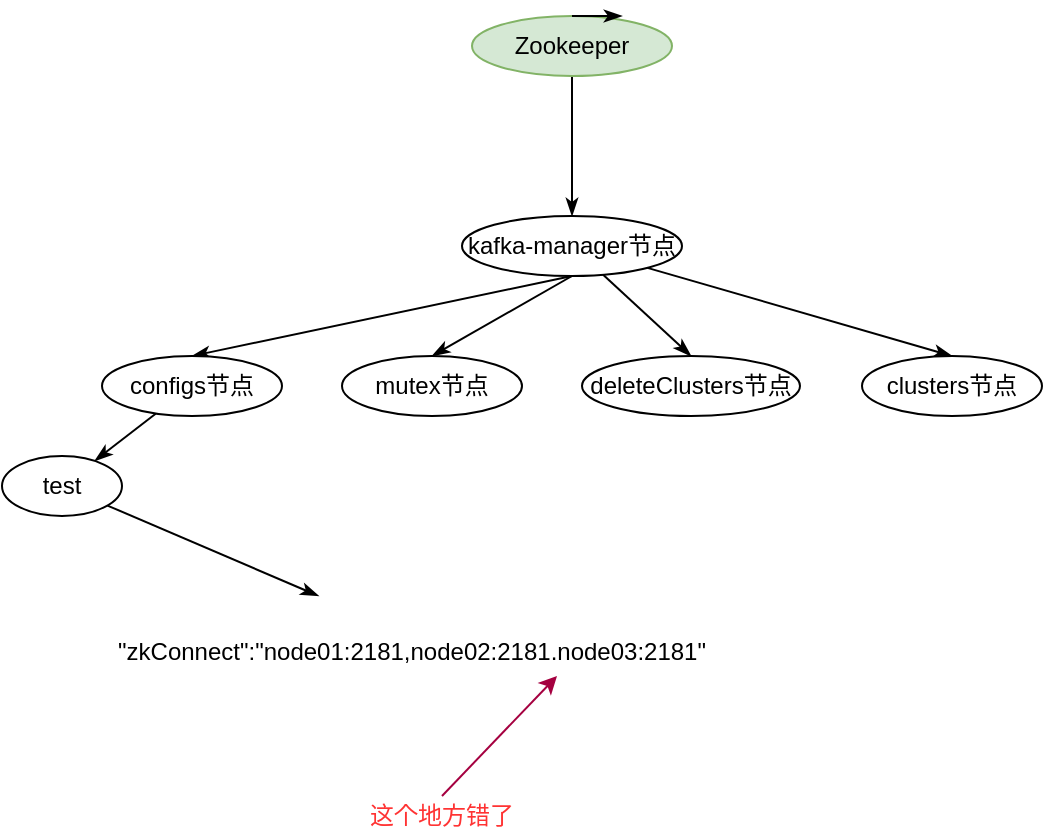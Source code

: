 <mxfile version="12.4.8" type="github"><diagram id="wyOtMFPjkyEU0XORdU0W" name="第 1 页"><mxGraphModel dx="1096" dy="679" grid="1" gridSize="10" guides="1" tooltips="1" connect="1" arrows="1" fold="1" page="1" pageScale="1" pageWidth="850" pageHeight="1100" math="0" shadow="0"><root><mxCell id="0"/><mxCell id="1" parent="0"/><mxCell id="fKUZz2CT9rWjogKdn2-M-4" style="rounded=1;orthogonalLoop=1;jettySize=auto;html=1;exitX=0.5;exitY=1;exitDx=0;exitDy=0;entryX=0.5;entryY=0;entryDx=0;entryDy=0;startArrow=none;startFill=0;endArrow=classicThin;endFill=1;" edge="1" parent="1" source="fKUZz2CT9rWjogKdn2-M-2" target="fKUZz2CT9rWjogKdn2-M-3"><mxGeometry relative="1" as="geometry"/></mxCell><mxCell id="fKUZz2CT9rWjogKdn2-M-2" value="Zookeeper" style="ellipse;whiteSpace=wrap;html=1;fillColor=#d5e8d4;strokeColor=#82b366;" vertex="1" parent="1"><mxGeometry x="425" y="60" width="100" height="30" as="geometry"/></mxCell><mxCell id="fKUZz2CT9rWjogKdn2-M-6" style="edgeStyle=none;rounded=1;orthogonalLoop=1;jettySize=auto;html=1;exitX=0.5;exitY=1;exitDx=0;exitDy=0;entryX=0.5;entryY=0;entryDx=0;entryDy=0;startArrow=none;startFill=0;endArrow=classicThin;endFill=1;" edge="1" parent="1" source="fKUZz2CT9rWjogKdn2-M-3" target="fKUZz2CT9rWjogKdn2-M-5"><mxGeometry relative="1" as="geometry"/></mxCell><mxCell id="fKUZz2CT9rWjogKdn2-M-16" style="edgeStyle=none;rounded=1;orthogonalLoop=1;jettySize=auto;html=1;exitX=0.5;exitY=1;exitDx=0;exitDy=0;entryX=0.5;entryY=0;entryDx=0;entryDy=0;startArrow=none;startFill=0;endArrow=classicThin;endFill=1;" edge="1" parent="1" source="fKUZz2CT9rWjogKdn2-M-3" target="fKUZz2CT9rWjogKdn2-M-10"><mxGeometry relative="1" as="geometry"/></mxCell><mxCell id="fKUZz2CT9rWjogKdn2-M-17" style="edgeStyle=none;rounded=1;orthogonalLoop=1;jettySize=auto;html=1;entryX=0.5;entryY=0;entryDx=0;entryDy=0;startArrow=none;startFill=0;endArrow=classicThin;endFill=1;" edge="1" parent="1" source="fKUZz2CT9rWjogKdn2-M-3" target="fKUZz2CT9rWjogKdn2-M-13"><mxGeometry relative="1" as="geometry"/></mxCell><mxCell id="fKUZz2CT9rWjogKdn2-M-18" style="edgeStyle=none;rounded=1;orthogonalLoop=1;jettySize=auto;html=1;entryX=0.5;entryY=0;entryDx=0;entryDy=0;startArrow=none;startFill=0;endArrow=classicThin;endFill=1;" edge="1" parent="1" source="fKUZz2CT9rWjogKdn2-M-3" target="fKUZz2CT9rWjogKdn2-M-14"><mxGeometry relative="1" as="geometry"/></mxCell><mxCell id="fKUZz2CT9rWjogKdn2-M-3" value="kafka-manager节点" style="ellipse;whiteSpace=wrap;html=1;" vertex="1" parent="1"><mxGeometry x="420" y="160" width="110" height="30" as="geometry"/></mxCell><mxCell id="fKUZz2CT9rWjogKdn2-M-19" style="edgeStyle=none;rounded=1;orthogonalLoop=1;jettySize=auto;html=1;startArrow=none;startFill=0;endArrow=classicThin;endFill=1;" edge="1" parent="1" source="fKUZz2CT9rWjogKdn2-M-5" target="fKUZz2CT9rWjogKdn2-M-20"><mxGeometry relative="1" as="geometry"><mxPoint x="250" y="320" as="targetPoint"/></mxGeometry></mxCell><mxCell id="fKUZz2CT9rWjogKdn2-M-5" value="configs节点" style="ellipse;whiteSpace=wrap;html=1;" vertex="1" parent="1"><mxGeometry x="240" y="230" width="90" height="30" as="geometry"/></mxCell><mxCell id="fKUZz2CT9rWjogKdn2-M-10" value="mutex节点" style="ellipse;whiteSpace=wrap;html=1;" vertex="1" parent="1"><mxGeometry x="360" y="230" width="90" height="30" as="geometry"/></mxCell><mxCell id="fKUZz2CT9rWjogKdn2-M-13" value="deleteClusters节点" style="ellipse;whiteSpace=wrap;html=1;" vertex="1" parent="1"><mxGeometry x="480" y="230" width="109" height="30" as="geometry"/></mxCell><mxCell id="fKUZz2CT9rWjogKdn2-M-14" value="clusters节点" style="ellipse;whiteSpace=wrap;html=1;" vertex="1" parent="1"><mxGeometry x="620" y="230" width="90" height="30" as="geometry"/></mxCell><mxCell id="fKUZz2CT9rWjogKdn2-M-15" style="edgeStyle=none;rounded=1;orthogonalLoop=1;jettySize=auto;html=1;exitX=0.5;exitY=0;exitDx=0;exitDy=0;entryX=0.75;entryY=0;entryDx=0;entryDy=0;entryPerimeter=0;startArrow=none;startFill=0;endArrow=classicThin;endFill=1;" edge="1" parent="1" source="fKUZz2CT9rWjogKdn2-M-2" target="fKUZz2CT9rWjogKdn2-M-2"><mxGeometry relative="1" as="geometry"/></mxCell><mxCell id="fKUZz2CT9rWjogKdn2-M-21" style="edgeStyle=none;rounded=1;orthogonalLoop=1;jettySize=auto;html=1;startArrow=none;startFill=0;endArrow=classicThin;endFill=1;" edge="1" parent="1" source="fKUZz2CT9rWjogKdn2-M-20" target="fKUZz2CT9rWjogKdn2-M-22"><mxGeometry relative="1" as="geometry"><mxPoint x="220" y="370" as="targetPoint"/></mxGeometry></mxCell><mxCell id="fKUZz2CT9rWjogKdn2-M-20" value="test" style="ellipse;whiteSpace=wrap;html=1;" vertex="1" parent="1"><mxGeometry x="190" y="280" width="60" height="30" as="geometry"/></mxCell><mxCell id="fKUZz2CT9rWjogKdn2-M-22" value="&lt;span style=&quot;text-align: left&quot;&gt;&lt;br&gt;&quot;zkConnect&quot;:&quot;node01:2181,node02:2181.node03:2181&quot;&lt;/span&gt;&lt;span&gt;&lt;br&gt;&lt;/span&gt;" style="text;html=1;strokeColor=none;fillColor=none;align=center;verticalAlign=middle;whiteSpace=wrap;rounded=0;" vertex="1" parent="1"><mxGeometry x="250" y="350" width="290" height="40" as="geometry"/></mxCell><mxCell id="fKUZz2CT9rWjogKdn2-M-27" value="" style="endArrow=classic;html=1;labelBackgroundColor=#FF3333;fontColor=#FF3333;entryX=0.75;entryY=1;entryDx=0;entryDy=0;fillColor=#d80073;strokeColor=#A50040;" edge="1" parent="1" target="fKUZz2CT9rWjogKdn2-M-22"><mxGeometry width="50" height="50" relative="1" as="geometry"><mxPoint x="410" y="450" as="sourcePoint"/><mxPoint x="240" y="410" as="targetPoint"/></mxGeometry></mxCell><mxCell id="fKUZz2CT9rWjogKdn2-M-28" value="这个地方错了" style="text;html=1;strokeColor=none;fillColor=none;align=center;verticalAlign=middle;whiteSpace=wrap;rounded=0;fontColor=#FF3333;" vertex="1" parent="1"><mxGeometry x="340" y="450" width="140" height="20" as="geometry"/></mxCell></root></mxGraphModel></diagram></mxfile>
